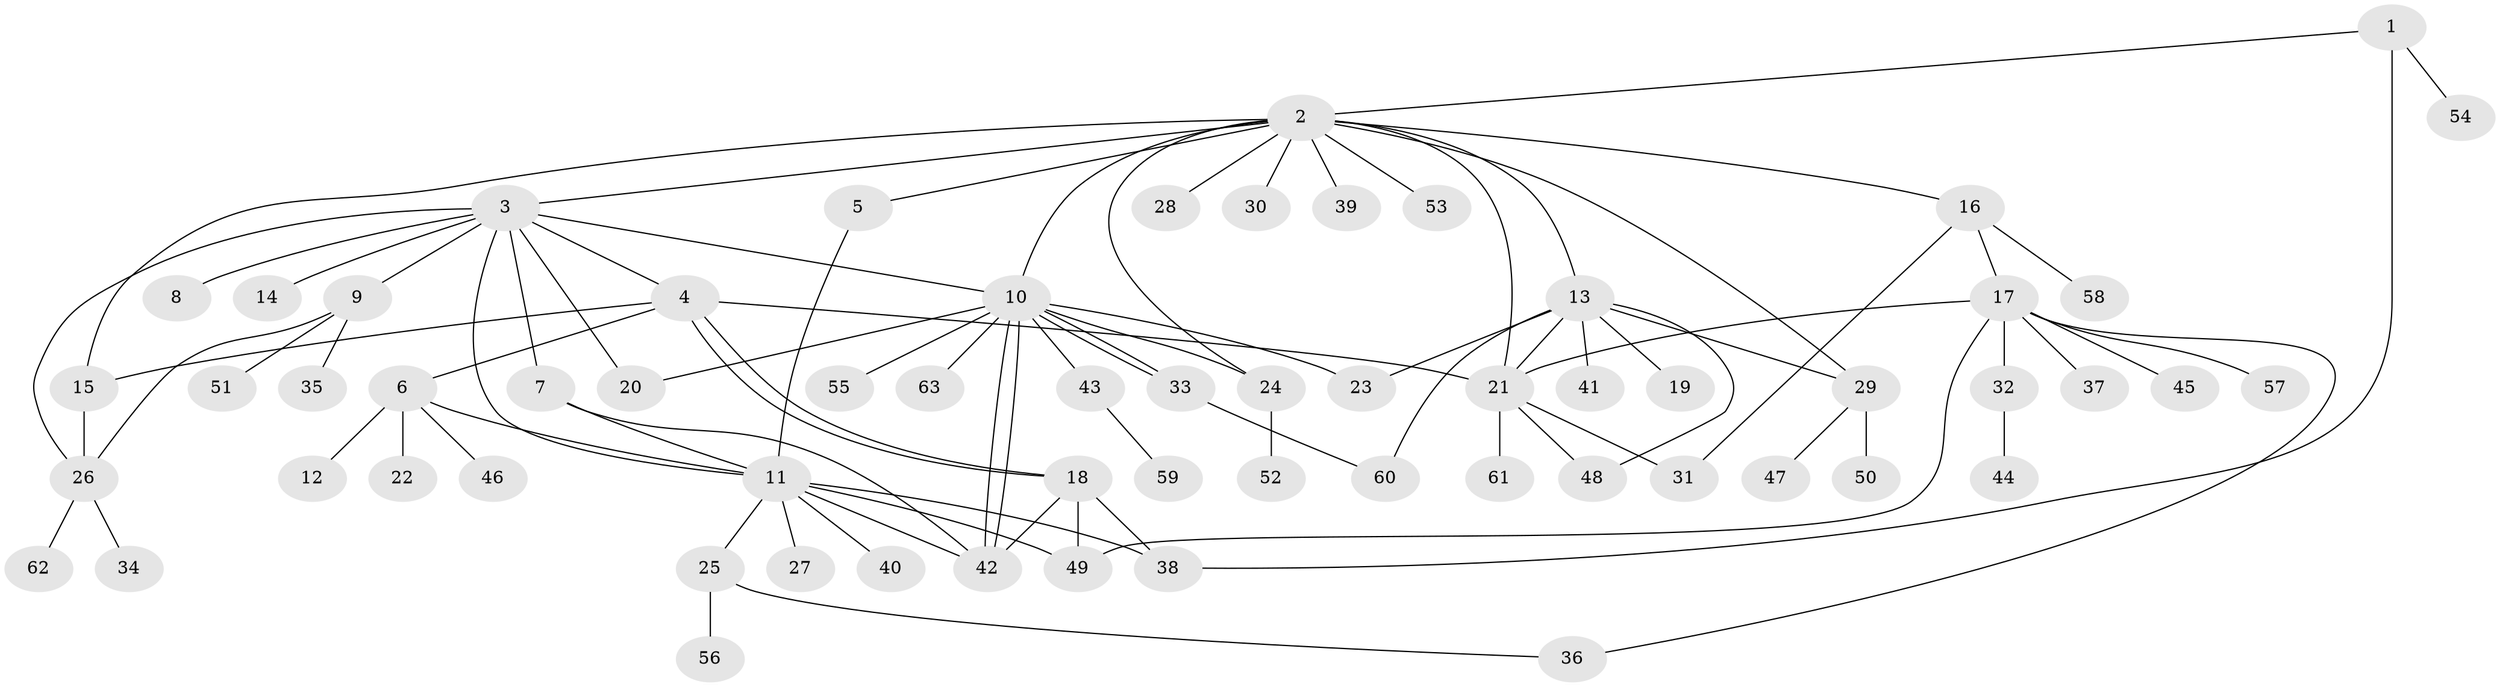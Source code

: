 // coarse degree distribution, {4: 0.08888888888888889, 12: 0.022222222222222223, 8: 0.022222222222222223, 7: 0.044444444444444446, 2: 0.17777777777777778, 9: 0.044444444444444446, 1: 0.4444444444444444, 3: 0.1111111111111111, 11: 0.022222222222222223, 6: 0.022222222222222223}
// Generated by graph-tools (version 1.1) at 2025/41/03/06/25 10:41:51]
// undirected, 63 vertices, 90 edges
graph export_dot {
graph [start="1"]
  node [color=gray90,style=filled];
  1;
  2;
  3;
  4;
  5;
  6;
  7;
  8;
  9;
  10;
  11;
  12;
  13;
  14;
  15;
  16;
  17;
  18;
  19;
  20;
  21;
  22;
  23;
  24;
  25;
  26;
  27;
  28;
  29;
  30;
  31;
  32;
  33;
  34;
  35;
  36;
  37;
  38;
  39;
  40;
  41;
  42;
  43;
  44;
  45;
  46;
  47;
  48;
  49;
  50;
  51;
  52;
  53;
  54;
  55;
  56;
  57;
  58;
  59;
  60;
  61;
  62;
  63;
  1 -- 2;
  1 -- 38;
  1 -- 54;
  2 -- 3;
  2 -- 5;
  2 -- 10;
  2 -- 13;
  2 -- 15;
  2 -- 16;
  2 -- 21;
  2 -- 24;
  2 -- 28;
  2 -- 29;
  2 -- 30;
  2 -- 39;
  2 -- 53;
  3 -- 4;
  3 -- 7;
  3 -- 8;
  3 -- 9;
  3 -- 10;
  3 -- 11;
  3 -- 14;
  3 -- 20;
  3 -- 26;
  4 -- 6;
  4 -- 15;
  4 -- 18;
  4 -- 18;
  4 -- 21;
  5 -- 11;
  6 -- 11;
  6 -- 12;
  6 -- 22;
  6 -- 46;
  7 -- 11;
  7 -- 42;
  9 -- 26;
  9 -- 35;
  9 -- 51;
  10 -- 20;
  10 -- 23;
  10 -- 24;
  10 -- 33;
  10 -- 33;
  10 -- 42;
  10 -- 42;
  10 -- 43;
  10 -- 55;
  10 -- 63;
  11 -- 25;
  11 -- 27;
  11 -- 38;
  11 -- 40;
  11 -- 42;
  11 -- 49;
  13 -- 19;
  13 -- 21;
  13 -- 23;
  13 -- 29;
  13 -- 41;
  13 -- 48;
  13 -- 60;
  15 -- 26;
  16 -- 17;
  16 -- 31;
  16 -- 58;
  17 -- 21;
  17 -- 32;
  17 -- 36;
  17 -- 37;
  17 -- 45;
  17 -- 49;
  17 -- 57;
  18 -- 38;
  18 -- 42;
  18 -- 49;
  21 -- 31;
  21 -- 48;
  21 -- 61;
  24 -- 52;
  25 -- 36;
  25 -- 56;
  26 -- 34;
  26 -- 62;
  29 -- 47;
  29 -- 50;
  32 -- 44;
  33 -- 60;
  43 -- 59;
}
